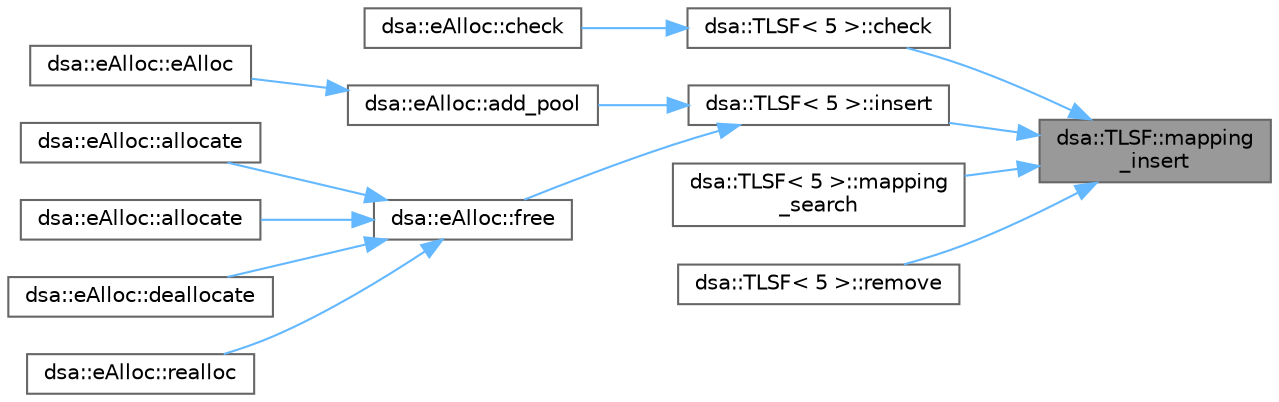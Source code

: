 digraph "dsa::TLSF::mapping_insert"
{
 // LATEX_PDF_SIZE
  bgcolor="transparent";
  edge [fontname=Helvetica,fontsize=10,labelfontname=Helvetica,labelfontsize=10];
  node [fontname=Helvetica,fontsize=10,shape=box,height=0.2,width=0.4];
  rankdir="RL";
  Node1 [id="Node000001",label="dsa::TLSF::mapping\l_insert",height=0.2,width=0.4,color="gray40", fillcolor="grey60", style="filled", fontcolor="black",tooltip=" "];
  Node1 -> Node2 [id="edge1_Node000001_Node000002",dir="back",color="steelblue1",style="solid",tooltip=" "];
  Node2 [id="Node000002",label="dsa::TLSF\< 5 \>::check",height=0.2,width=0.4,color="grey40", fillcolor="white", style="filled",URL="$classdsa_1_1_t_l_s_f.html#aaed5056de4768b8781b5c29d0ce257c6",tooltip=" "];
  Node2 -> Node3 [id="edge2_Node000002_Node000003",dir="back",color="steelblue1",style="solid",tooltip=" "];
  Node3 [id="Node000003",label="dsa::eAlloc::check",height=0.2,width=0.4,color="grey40", fillcolor="white", style="filled",URL="$classdsa_1_1e_alloc.html#ad1f088a6a6ac5997e224ad0062c70523",tooltip="Checks the overall integrity of the allocator."];
  Node1 -> Node4 [id="edge3_Node000001_Node000004",dir="back",color="steelblue1",style="solid",tooltip=" "];
  Node4 [id="Node000004",label="dsa::TLSF\< 5 \>::insert",height=0.2,width=0.4,color="grey40", fillcolor="white", style="filled",URL="$classdsa_1_1_t_l_s_f.html#a0dc5ae2b42c39b8ebafbb0cd4d5ac5a7",tooltip=" "];
  Node4 -> Node5 [id="edge4_Node000004_Node000005",dir="back",color="steelblue1",style="solid",tooltip=" "];
  Node5 [id="Node000005",label="dsa::eAlloc::add_pool",height=0.2,width=0.4,color="grey40", fillcolor="white", style="filled",URL="$classdsa_1_1e_alloc.html#a430864385c853363d2c44678d00e0f95",tooltip="Adds a new memory pool to the allocator."];
  Node5 -> Node6 [id="edge5_Node000005_Node000006",dir="back",color="steelblue1",style="solid",tooltip=" "];
  Node6 [id="Node000006",label="dsa::eAlloc::eAlloc",height=0.2,width=0.4,color="grey40", fillcolor="white", style="filled",URL="$classdsa_1_1e_alloc.html#aca9cba9a8b6174888e0774a6e9e92a36",tooltip="Constructs an eAlloc instance with an initial memory pool."];
  Node4 -> Node7 [id="edge6_Node000004_Node000007",dir="back",color="steelblue1",style="solid",tooltip=" "];
  Node7 [id="Node000007",label="dsa::eAlloc::free",height=0.2,width=0.4,color="grey40", fillcolor="white", style="filled",URL="$classdsa_1_1e_alloc.html#a6cf6ea0950ef6c2c4d496a92c4786282",tooltip="Frees a previously allocated memory block."];
  Node7 -> Node8 [id="edge7_Node000007_Node000008",dir="back",color="steelblue1",style="solid",tooltip=" "];
  Node8 [id="Node000008",label="dsa::eAlloc::allocate",height=0.2,width=0.4,color="grey40", fillcolor="white", style="filled",URL="$classdsa_1_1e_alloc.html#a3cbe14b74b41cd912af2c4c2b277196b",tooltip="Allocates memory for an object and constructs it with arguments."];
  Node7 -> Node9 [id="edge8_Node000007_Node000009",dir="back",color="steelblue1",style="solid",tooltip=" "];
  Node9 [id="Node000009",label="dsa::eAlloc::allocate",height=0.2,width=0.4,color="grey40", fillcolor="white", style="filled",URL="$classdsa_1_1e_alloc.html#a1c4355fbb45c0c0876a97a1bb2515f68",tooltip="Allocates memory for an object and constructs it by copying."];
  Node7 -> Node10 [id="edge9_Node000007_Node000010",dir="back",color="steelblue1",style="solid",tooltip=" "];
  Node10 [id="Node000010",label="dsa::eAlloc::deallocate",height=0.2,width=0.4,color="grey40", fillcolor="white", style="filled",URL="$classdsa_1_1e_alloc.html#a142ecbc514fb8d9618fee741dece6efc",tooltip="Deallocates an object and destroys it."];
  Node7 -> Node11 [id="edge10_Node000007_Node000011",dir="back",color="steelblue1",style="solid",tooltip=" "];
  Node11 [id="Node000011",label="dsa::eAlloc::realloc",height=0.2,width=0.4,color="grey40", fillcolor="white", style="filled",URL="$classdsa_1_1e_alloc.html#a56c8d1f3e2368a15361968596b335eeb",tooltip="Reallocates a memory block to a new size."];
  Node1 -> Node12 [id="edge11_Node000001_Node000012",dir="back",color="steelblue1",style="solid",tooltip=" "];
  Node12 [id="Node000012",label="dsa::TLSF\< 5 \>::mapping\l_search",height=0.2,width=0.4,color="grey40", fillcolor="white", style="filled",URL="$classdsa_1_1_t_l_s_f.html#aa795026851710838eac2340ab77c9a3f",tooltip=" "];
  Node1 -> Node13 [id="edge12_Node000001_Node000013",dir="back",color="steelblue1",style="solid",tooltip=" "];
  Node13 [id="Node000013",label="dsa::TLSF\< 5 \>::remove",height=0.2,width=0.4,color="grey40", fillcolor="white", style="filled",URL="$classdsa_1_1_t_l_s_f.html#a0618f620681909344d8bcef6844a02c8",tooltip=" "];
}

